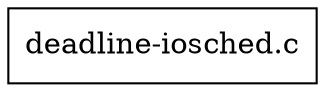 /* Envoy connection bytecounts and claim trees
 * Host: skiing-0.xeno.cl.cam.ac.uk:9922
 * Time: Sat Dec 30 16:09:15 2006
 */

/* Connections:
 *   skiing-0.xeno.cl.cam.ac.uk:47008 CLIENT_IN:
 *     messages/bytes in     : 963/15057
 *     messages/bytes out    : 962/37456
 *   moonraider-0.xeno.cl.cam.ac.uk:9923 STORAGE_OUT:
 *     messages/bytes in     : 1/27
 *     messages/bytes out    : 1/27
 *   skiing-0.xeno:9923 STORAGE_OUT:
 *     messages/bytes in     : 1/27
 *     messages/bytes out    : 1/27
 *   druid-0.xeno.cl.cam.ac.uk:9922 ENVOY_OUT:
 *     messages/bytes in     : 966/43957
 *     messages/bytes out    : 967/26975
 *   skiing-1.xeno.cl.cam.ac.uk:45654 CLIENT_IN:
 *     messages/bytes in     : 4/80
 *     messages/bytes out    : 4/223
 *   druid-0.xeno.cl.cam.ac.uk:9922 ENVOY_IN:
 *     messages/bytes in     : 3/193
 *     messages/bytes out    : 2/32
 */

/* lease root is /linux/current/linux-2.6.18/block/deadline-iosched.c */
digraph _linux_current_linux_2_6_18_block_deadline_iosched_c {
  _linux_current_linux_2_6_18_block_deadline_iosched_c [shape=box];
  _linux_current_linux_2_6_18_block_deadline_iosched_c [label="deadline-iosched.c"];
}
